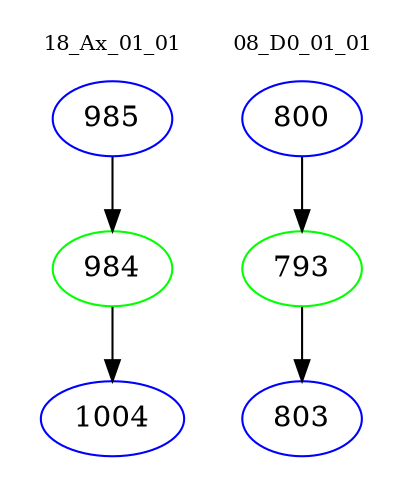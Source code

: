 digraph{
subgraph cluster_0 {
color = white
label = "18_Ax_01_01";
fontsize=10;
T0_985 [label="985", color="blue"]
T0_985 -> T0_984 [color="black"]
T0_984 [label="984", color="green"]
T0_984 -> T0_1004 [color="black"]
T0_1004 [label="1004", color="blue"]
}
subgraph cluster_1 {
color = white
label = "08_D0_01_01";
fontsize=10;
T1_800 [label="800", color="blue"]
T1_800 -> T1_793 [color="black"]
T1_793 [label="793", color="green"]
T1_793 -> T1_803 [color="black"]
T1_803 [label="803", color="blue"]
}
}
